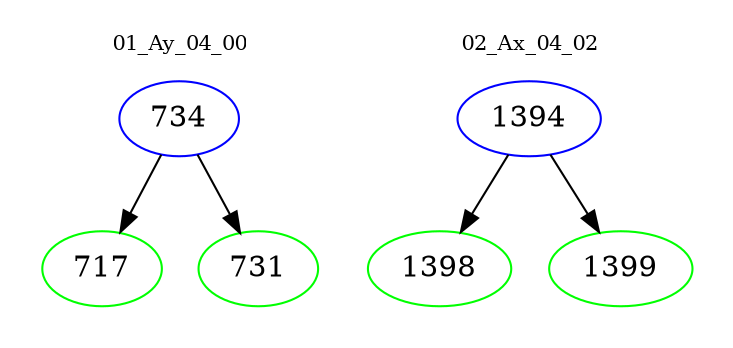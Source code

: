 digraph{
subgraph cluster_0 {
color = white
label = "01_Ay_04_00";
fontsize=10;
T0_734 [label="734", color="blue"]
T0_734 -> T0_717 [color="black"]
T0_717 [label="717", color="green"]
T0_734 -> T0_731 [color="black"]
T0_731 [label="731", color="green"]
}
subgraph cluster_1 {
color = white
label = "02_Ax_04_02";
fontsize=10;
T1_1394 [label="1394", color="blue"]
T1_1394 -> T1_1398 [color="black"]
T1_1398 [label="1398", color="green"]
T1_1394 -> T1_1399 [color="black"]
T1_1399 [label="1399", color="green"]
}
}
